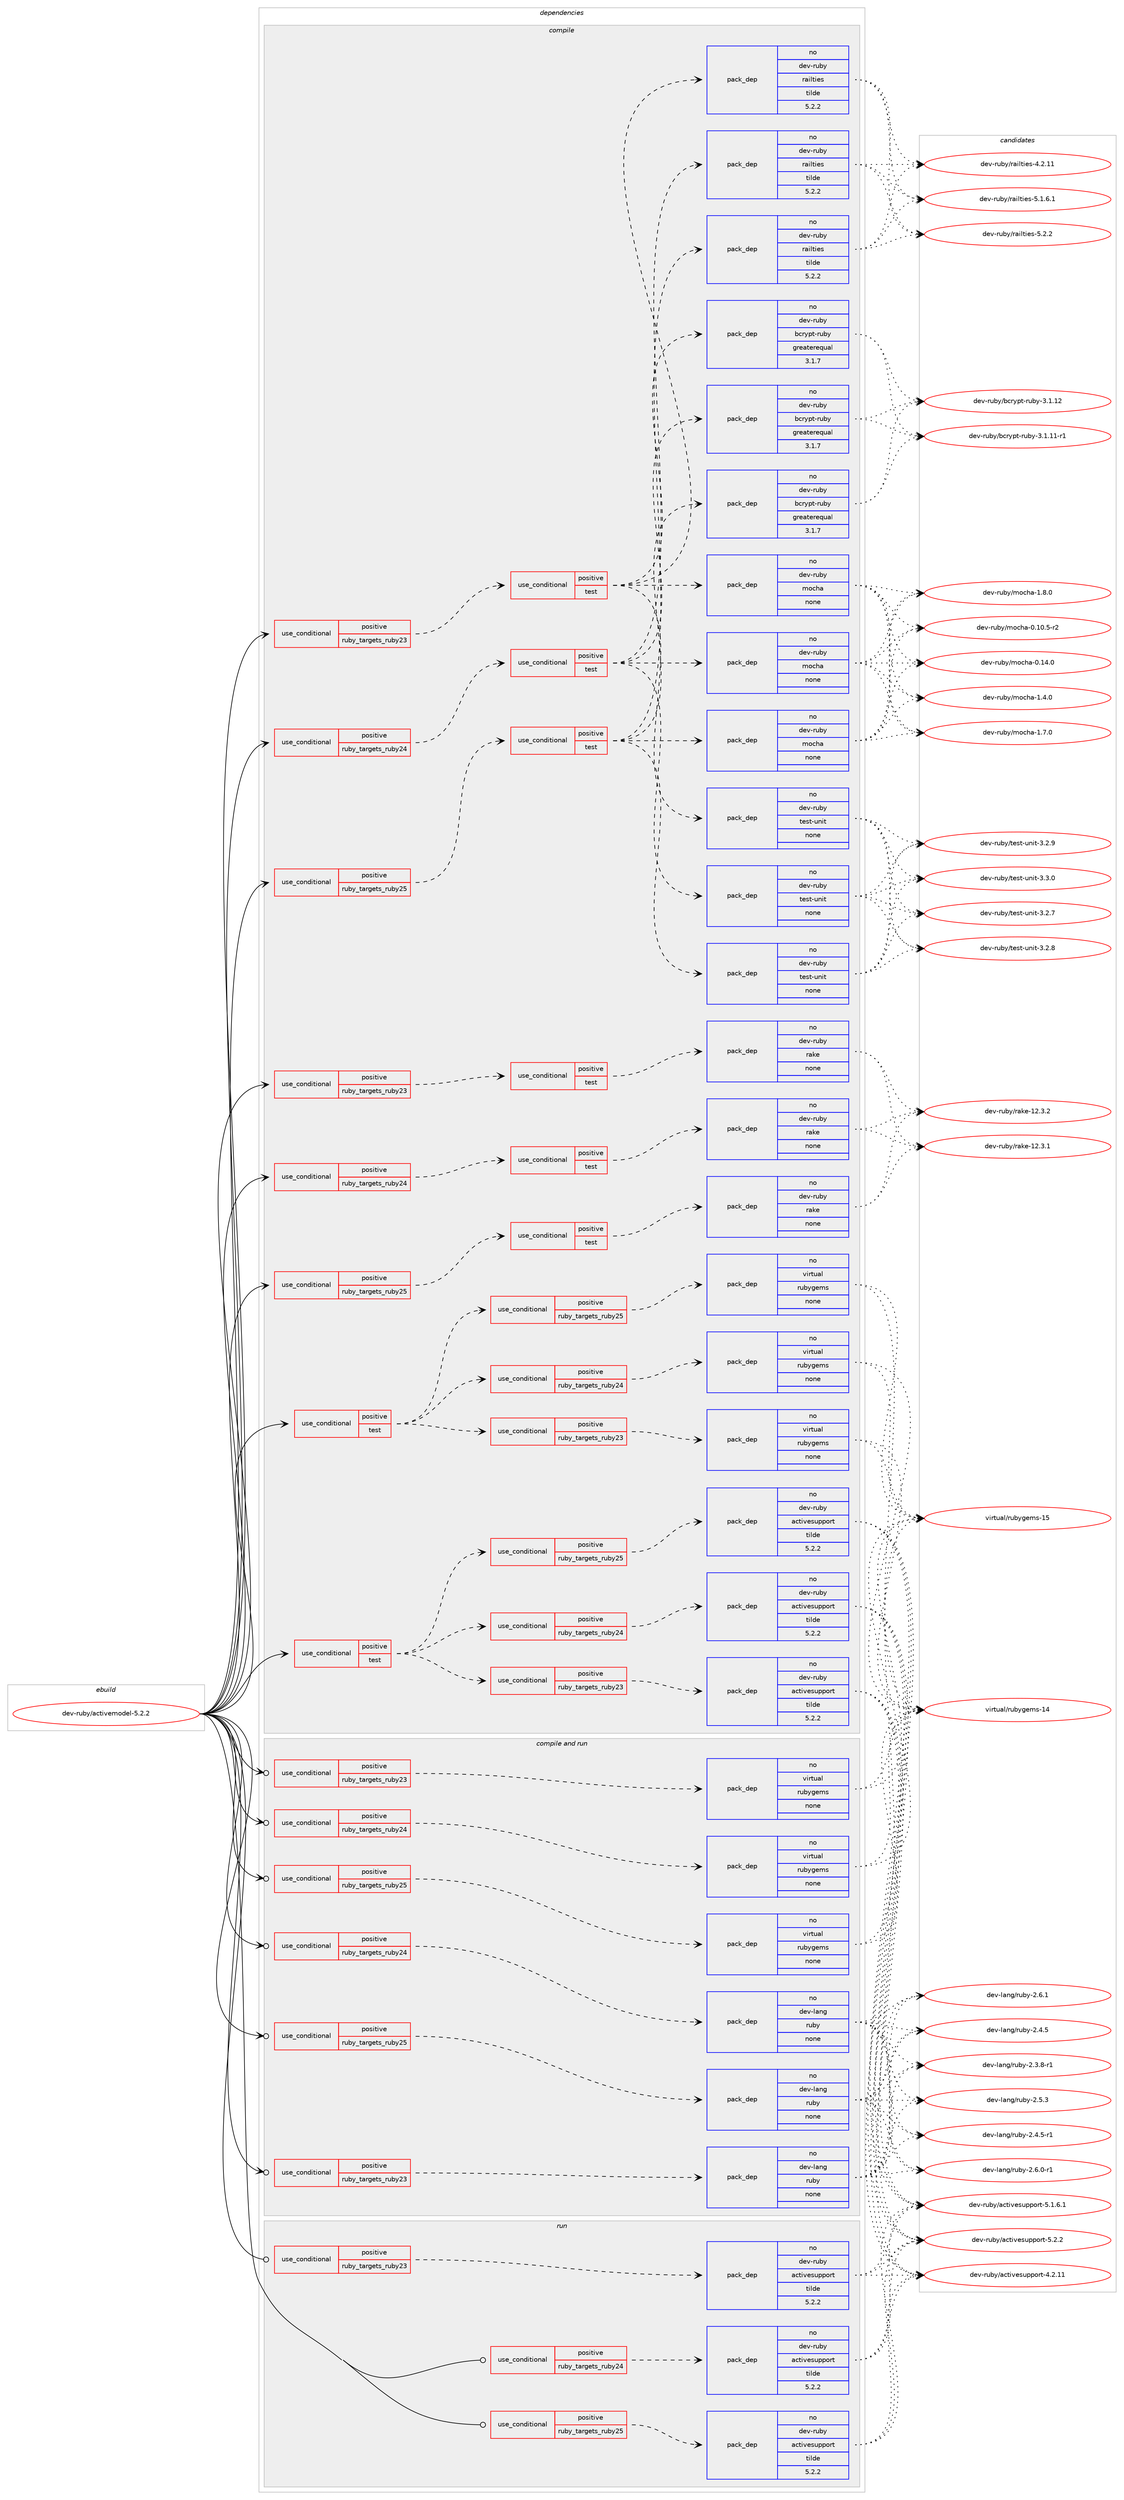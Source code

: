digraph prolog {

# *************
# Graph options
# *************

newrank=true;
concentrate=true;
compound=true;
graph [rankdir=LR,fontname=Helvetica,fontsize=10,ranksep=1.5];#, ranksep=2.5, nodesep=0.2];
edge  [arrowhead=vee];
node  [fontname=Helvetica,fontsize=10];

# **********
# The ebuild
# **********

subgraph cluster_leftcol {
color=gray;
rank=same;
label=<<i>ebuild</i>>;
id [label="dev-ruby/activemodel-5.2.2", color=red, width=4, href="../dev-ruby/activemodel-5.2.2.svg"];
}

# ****************
# The dependencies
# ****************

subgraph cluster_midcol {
color=gray;
label=<<i>dependencies</i>>;
subgraph cluster_compile {
fillcolor="#eeeeee";
style=filled;
label=<<i>compile</i>>;
subgraph cond392491 {
dependency1479105 [label=<<TABLE BORDER="0" CELLBORDER="1" CELLSPACING="0" CELLPADDING="4"><TR><TD ROWSPAN="3" CELLPADDING="10">use_conditional</TD></TR><TR><TD>positive</TD></TR><TR><TD>ruby_targets_ruby23</TD></TR></TABLE>>, shape=none, color=red];
subgraph cond392492 {
dependency1479106 [label=<<TABLE BORDER="0" CELLBORDER="1" CELLSPACING="0" CELLPADDING="4"><TR><TD ROWSPAN="3" CELLPADDING="10">use_conditional</TD></TR><TR><TD>positive</TD></TR><TR><TD>test</TD></TR></TABLE>>, shape=none, color=red];
subgraph pack1063208 {
dependency1479107 [label=<<TABLE BORDER="0" CELLBORDER="1" CELLSPACING="0" CELLPADDING="4" WIDTH="220"><TR><TD ROWSPAN="6" CELLPADDING="30">pack_dep</TD></TR><TR><TD WIDTH="110">no</TD></TR><TR><TD>dev-ruby</TD></TR><TR><TD>railties</TD></TR><TR><TD>tilde</TD></TR><TR><TD>5.2.2</TD></TR></TABLE>>, shape=none, color=blue];
}
dependency1479106:e -> dependency1479107:w [weight=20,style="dashed",arrowhead="vee"];
subgraph pack1063209 {
dependency1479108 [label=<<TABLE BORDER="0" CELLBORDER="1" CELLSPACING="0" CELLPADDING="4" WIDTH="220"><TR><TD ROWSPAN="6" CELLPADDING="30">pack_dep</TD></TR><TR><TD WIDTH="110">no</TD></TR><TR><TD>dev-ruby</TD></TR><TR><TD>test-unit</TD></TR><TR><TD>none</TD></TR><TR><TD></TD></TR></TABLE>>, shape=none, color=blue];
}
dependency1479106:e -> dependency1479108:w [weight=20,style="dashed",arrowhead="vee"];
subgraph pack1063210 {
dependency1479109 [label=<<TABLE BORDER="0" CELLBORDER="1" CELLSPACING="0" CELLPADDING="4" WIDTH="220"><TR><TD ROWSPAN="6" CELLPADDING="30">pack_dep</TD></TR><TR><TD WIDTH="110">no</TD></TR><TR><TD>dev-ruby</TD></TR><TR><TD>mocha</TD></TR><TR><TD>none</TD></TR><TR><TD></TD></TR></TABLE>>, shape=none, color=blue];
}
dependency1479106:e -> dependency1479109:w [weight=20,style="dashed",arrowhead="vee"];
subgraph pack1063211 {
dependency1479110 [label=<<TABLE BORDER="0" CELLBORDER="1" CELLSPACING="0" CELLPADDING="4" WIDTH="220"><TR><TD ROWSPAN="6" CELLPADDING="30">pack_dep</TD></TR><TR><TD WIDTH="110">no</TD></TR><TR><TD>dev-ruby</TD></TR><TR><TD>bcrypt-ruby</TD></TR><TR><TD>greaterequal</TD></TR><TR><TD>3.1.7</TD></TR></TABLE>>, shape=none, color=blue];
}
dependency1479106:e -> dependency1479110:w [weight=20,style="dashed",arrowhead="vee"];
}
dependency1479105:e -> dependency1479106:w [weight=20,style="dashed",arrowhead="vee"];
}
id:e -> dependency1479105:w [weight=20,style="solid",arrowhead="vee"];
subgraph cond392493 {
dependency1479111 [label=<<TABLE BORDER="0" CELLBORDER="1" CELLSPACING="0" CELLPADDING="4"><TR><TD ROWSPAN="3" CELLPADDING="10">use_conditional</TD></TR><TR><TD>positive</TD></TR><TR><TD>ruby_targets_ruby23</TD></TR></TABLE>>, shape=none, color=red];
subgraph cond392494 {
dependency1479112 [label=<<TABLE BORDER="0" CELLBORDER="1" CELLSPACING="0" CELLPADDING="4"><TR><TD ROWSPAN="3" CELLPADDING="10">use_conditional</TD></TR><TR><TD>positive</TD></TR><TR><TD>test</TD></TR></TABLE>>, shape=none, color=red];
subgraph pack1063212 {
dependency1479113 [label=<<TABLE BORDER="0" CELLBORDER="1" CELLSPACING="0" CELLPADDING="4" WIDTH="220"><TR><TD ROWSPAN="6" CELLPADDING="30">pack_dep</TD></TR><TR><TD WIDTH="110">no</TD></TR><TR><TD>dev-ruby</TD></TR><TR><TD>rake</TD></TR><TR><TD>none</TD></TR><TR><TD></TD></TR></TABLE>>, shape=none, color=blue];
}
dependency1479112:e -> dependency1479113:w [weight=20,style="dashed",arrowhead="vee"];
}
dependency1479111:e -> dependency1479112:w [weight=20,style="dashed",arrowhead="vee"];
}
id:e -> dependency1479111:w [weight=20,style="solid",arrowhead="vee"];
subgraph cond392495 {
dependency1479114 [label=<<TABLE BORDER="0" CELLBORDER="1" CELLSPACING="0" CELLPADDING="4"><TR><TD ROWSPAN="3" CELLPADDING="10">use_conditional</TD></TR><TR><TD>positive</TD></TR><TR><TD>ruby_targets_ruby24</TD></TR></TABLE>>, shape=none, color=red];
subgraph cond392496 {
dependency1479115 [label=<<TABLE BORDER="0" CELLBORDER="1" CELLSPACING="0" CELLPADDING="4"><TR><TD ROWSPAN="3" CELLPADDING="10">use_conditional</TD></TR><TR><TD>positive</TD></TR><TR><TD>test</TD></TR></TABLE>>, shape=none, color=red];
subgraph pack1063213 {
dependency1479116 [label=<<TABLE BORDER="0" CELLBORDER="1" CELLSPACING="0" CELLPADDING="4" WIDTH="220"><TR><TD ROWSPAN="6" CELLPADDING="30">pack_dep</TD></TR><TR><TD WIDTH="110">no</TD></TR><TR><TD>dev-ruby</TD></TR><TR><TD>railties</TD></TR><TR><TD>tilde</TD></TR><TR><TD>5.2.2</TD></TR></TABLE>>, shape=none, color=blue];
}
dependency1479115:e -> dependency1479116:w [weight=20,style="dashed",arrowhead="vee"];
subgraph pack1063214 {
dependency1479117 [label=<<TABLE BORDER="0" CELLBORDER="1" CELLSPACING="0" CELLPADDING="4" WIDTH="220"><TR><TD ROWSPAN="6" CELLPADDING="30">pack_dep</TD></TR><TR><TD WIDTH="110">no</TD></TR><TR><TD>dev-ruby</TD></TR><TR><TD>test-unit</TD></TR><TR><TD>none</TD></TR><TR><TD></TD></TR></TABLE>>, shape=none, color=blue];
}
dependency1479115:e -> dependency1479117:w [weight=20,style="dashed",arrowhead="vee"];
subgraph pack1063215 {
dependency1479118 [label=<<TABLE BORDER="0" CELLBORDER="1" CELLSPACING="0" CELLPADDING="4" WIDTH="220"><TR><TD ROWSPAN="6" CELLPADDING="30">pack_dep</TD></TR><TR><TD WIDTH="110">no</TD></TR><TR><TD>dev-ruby</TD></TR><TR><TD>mocha</TD></TR><TR><TD>none</TD></TR><TR><TD></TD></TR></TABLE>>, shape=none, color=blue];
}
dependency1479115:e -> dependency1479118:w [weight=20,style="dashed",arrowhead="vee"];
subgraph pack1063216 {
dependency1479119 [label=<<TABLE BORDER="0" CELLBORDER="1" CELLSPACING="0" CELLPADDING="4" WIDTH="220"><TR><TD ROWSPAN="6" CELLPADDING="30">pack_dep</TD></TR><TR><TD WIDTH="110">no</TD></TR><TR><TD>dev-ruby</TD></TR><TR><TD>bcrypt-ruby</TD></TR><TR><TD>greaterequal</TD></TR><TR><TD>3.1.7</TD></TR></TABLE>>, shape=none, color=blue];
}
dependency1479115:e -> dependency1479119:w [weight=20,style="dashed",arrowhead="vee"];
}
dependency1479114:e -> dependency1479115:w [weight=20,style="dashed",arrowhead="vee"];
}
id:e -> dependency1479114:w [weight=20,style="solid",arrowhead="vee"];
subgraph cond392497 {
dependency1479120 [label=<<TABLE BORDER="0" CELLBORDER="1" CELLSPACING="0" CELLPADDING="4"><TR><TD ROWSPAN="3" CELLPADDING="10">use_conditional</TD></TR><TR><TD>positive</TD></TR><TR><TD>ruby_targets_ruby24</TD></TR></TABLE>>, shape=none, color=red];
subgraph cond392498 {
dependency1479121 [label=<<TABLE BORDER="0" CELLBORDER="1" CELLSPACING="0" CELLPADDING="4"><TR><TD ROWSPAN="3" CELLPADDING="10">use_conditional</TD></TR><TR><TD>positive</TD></TR><TR><TD>test</TD></TR></TABLE>>, shape=none, color=red];
subgraph pack1063217 {
dependency1479122 [label=<<TABLE BORDER="0" CELLBORDER="1" CELLSPACING="0" CELLPADDING="4" WIDTH="220"><TR><TD ROWSPAN="6" CELLPADDING="30">pack_dep</TD></TR><TR><TD WIDTH="110">no</TD></TR><TR><TD>dev-ruby</TD></TR><TR><TD>rake</TD></TR><TR><TD>none</TD></TR><TR><TD></TD></TR></TABLE>>, shape=none, color=blue];
}
dependency1479121:e -> dependency1479122:w [weight=20,style="dashed",arrowhead="vee"];
}
dependency1479120:e -> dependency1479121:w [weight=20,style="dashed",arrowhead="vee"];
}
id:e -> dependency1479120:w [weight=20,style="solid",arrowhead="vee"];
subgraph cond392499 {
dependency1479123 [label=<<TABLE BORDER="0" CELLBORDER="1" CELLSPACING="0" CELLPADDING="4"><TR><TD ROWSPAN="3" CELLPADDING="10">use_conditional</TD></TR><TR><TD>positive</TD></TR><TR><TD>ruby_targets_ruby25</TD></TR></TABLE>>, shape=none, color=red];
subgraph cond392500 {
dependency1479124 [label=<<TABLE BORDER="0" CELLBORDER="1" CELLSPACING="0" CELLPADDING="4"><TR><TD ROWSPAN="3" CELLPADDING="10">use_conditional</TD></TR><TR><TD>positive</TD></TR><TR><TD>test</TD></TR></TABLE>>, shape=none, color=red];
subgraph pack1063218 {
dependency1479125 [label=<<TABLE BORDER="0" CELLBORDER="1" CELLSPACING="0" CELLPADDING="4" WIDTH="220"><TR><TD ROWSPAN="6" CELLPADDING="30">pack_dep</TD></TR><TR><TD WIDTH="110">no</TD></TR><TR><TD>dev-ruby</TD></TR><TR><TD>railties</TD></TR><TR><TD>tilde</TD></TR><TR><TD>5.2.2</TD></TR></TABLE>>, shape=none, color=blue];
}
dependency1479124:e -> dependency1479125:w [weight=20,style="dashed",arrowhead="vee"];
subgraph pack1063219 {
dependency1479126 [label=<<TABLE BORDER="0" CELLBORDER="1" CELLSPACING="0" CELLPADDING="4" WIDTH="220"><TR><TD ROWSPAN="6" CELLPADDING="30">pack_dep</TD></TR><TR><TD WIDTH="110">no</TD></TR><TR><TD>dev-ruby</TD></TR><TR><TD>test-unit</TD></TR><TR><TD>none</TD></TR><TR><TD></TD></TR></TABLE>>, shape=none, color=blue];
}
dependency1479124:e -> dependency1479126:w [weight=20,style="dashed",arrowhead="vee"];
subgraph pack1063220 {
dependency1479127 [label=<<TABLE BORDER="0" CELLBORDER="1" CELLSPACING="0" CELLPADDING="4" WIDTH="220"><TR><TD ROWSPAN="6" CELLPADDING="30">pack_dep</TD></TR><TR><TD WIDTH="110">no</TD></TR><TR><TD>dev-ruby</TD></TR><TR><TD>mocha</TD></TR><TR><TD>none</TD></TR><TR><TD></TD></TR></TABLE>>, shape=none, color=blue];
}
dependency1479124:e -> dependency1479127:w [weight=20,style="dashed",arrowhead="vee"];
subgraph pack1063221 {
dependency1479128 [label=<<TABLE BORDER="0" CELLBORDER="1" CELLSPACING="0" CELLPADDING="4" WIDTH="220"><TR><TD ROWSPAN="6" CELLPADDING="30">pack_dep</TD></TR><TR><TD WIDTH="110">no</TD></TR><TR><TD>dev-ruby</TD></TR><TR><TD>bcrypt-ruby</TD></TR><TR><TD>greaterequal</TD></TR><TR><TD>3.1.7</TD></TR></TABLE>>, shape=none, color=blue];
}
dependency1479124:e -> dependency1479128:w [weight=20,style="dashed",arrowhead="vee"];
}
dependency1479123:e -> dependency1479124:w [weight=20,style="dashed",arrowhead="vee"];
}
id:e -> dependency1479123:w [weight=20,style="solid",arrowhead="vee"];
subgraph cond392501 {
dependency1479129 [label=<<TABLE BORDER="0" CELLBORDER="1" CELLSPACING="0" CELLPADDING="4"><TR><TD ROWSPAN="3" CELLPADDING="10">use_conditional</TD></TR><TR><TD>positive</TD></TR><TR><TD>ruby_targets_ruby25</TD></TR></TABLE>>, shape=none, color=red];
subgraph cond392502 {
dependency1479130 [label=<<TABLE BORDER="0" CELLBORDER="1" CELLSPACING="0" CELLPADDING="4"><TR><TD ROWSPAN="3" CELLPADDING="10">use_conditional</TD></TR><TR><TD>positive</TD></TR><TR><TD>test</TD></TR></TABLE>>, shape=none, color=red];
subgraph pack1063222 {
dependency1479131 [label=<<TABLE BORDER="0" CELLBORDER="1" CELLSPACING="0" CELLPADDING="4" WIDTH="220"><TR><TD ROWSPAN="6" CELLPADDING="30">pack_dep</TD></TR><TR><TD WIDTH="110">no</TD></TR><TR><TD>dev-ruby</TD></TR><TR><TD>rake</TD></TR><TR><TD>none</TD></TR><TR><TD></TD></TR></TABLE>>, shape=none, color=blue];
}
dependency1479130:e -> dependency1479131:w [weight=20,style="dashed",arrowhead="vee"];
}
dependency1479129:e -> dependency1479130:w [weight=20,style="dashed",arrowhead="vee"];
}
id:e -> dependency1479129:w [weight=20,style="solid",arrowhead="vee"];
subgraph cond392503 {
dependency1479132 [label=<<TABLE BORDER="0" CELLBORDER="1" CELLSPACING="0" CELLPADDING="4"><TR><TD ROWSPAN="3" CELLPADDING="10">use_conditional</TD></TR><TR><TD>positive</TD></TR><TR><TD>test</TD></TR></TABLE>>, shape=none, color=red];
subgraph cond392504 {
dependency1479133 [label=<<TABLE BORDER="0" CELLBORDER="1" CELLSPACING="0" CELLPADDING="4"><TR><TD ROWSPAN="3" CELLPADDING="10">use_conditional</TD></TR><TR><TD>positive</TD></TR><TR><TD>ruby_targets_ruby23</TD></TR></TABLE>>, shape=none, color=red];
subgraph pack1063223 {
dependency1479134 [label=<<TABLE BORDER="0" CELLBORDER="1" CELLSPACING="0" CELLPADDING="4" WIDTH="220"><TR><TD ROWSPAN="6" CELLPADDING="30">pack_dep</TD></TR><TR><TD WIDTH="110">no</TD></TR><TR><TD>dev-ruby</TD></TR><TR><TD>activesupport</TD></TR><TR><TD>tilde</TD></TR><TR><TD>5.2.2</TD></TR></TABLE>>, shape=none, color=blue];
}
dependency1479133:e -> dependency1479134:w [weight=20,style="dashed",arrowhead="vee"];
}
dependency1479132:e -> dependency1479133:w [weight=20,style="dashed",arrowhead="vee"];
subgraph cond392505 {
dependency1479135 [label=<<TABLE BORDER="0" CELLBORDER="1" CELLSPACING="0" CELLPADDING="4"><TR><TD ROWSPAN="3" CELLPADDING="10">use_conditional</TD></TR><TR><TD>positive</TD></TR><TR><TD>ruby_targets_ruby24</TD></TR></TABLE>>, shape=none, color=red];
subgraph pack1063224 {
dependency1479136 [label=<<TABLE BORDER="0" CELLBORDER="1" CELLSPACING="0" CELLPADDING="4" WIDTH="220"><TR><TD ROWSPAN="6" CELLPADDING="30">pack_dep</TD></TR><TR><TD WIDTH="110">no</TD></TR><TR><TD>dev-ruby</TD></TR><TR><TD>activesupport</TD></TR><TR><TD>tilde</TD></TR><TR><TD>5.2.2</TD></TR></TABLE>>, shape=none, color=blue];
}
dependency1479135:e -> dependency1479136:w [weight=20,style="dashed",arrowhead="vee"];
}
dependency1479132:e -> dependency1479135:w [weight=20,style="dashed",arrowhead="vee"];
subgraph cond392506 {
dependency1479137 [label=<<TABLE BORDER="0" CELLBORDER="1" CELLSPACING="0" CELLPADDING="4"><TR><TD ROWSPAN="3" CELLPADDING="10">use_conditional</TD></TR><TR><TD>positive</TD></TR><TR><TD>ruby_targets_ruby25</TD></TR></TABLE>>, shape=none, color=red];
subgraph pack1063225 {
dependency1479138 [label=<<TABLE BORDER="0" CELLBORDER="1" CELLSPACING="0" CELLPADDING="4" WIDTH="220"><TR><TD ROWSPAN="6" CELLPADDING="30">pack_dep</TD></TR><TR><TD WIDTH="110">no</TD></TR><TR><TD>dev-ruby</TD></TR><TR><TD>activesupport</TD></TR><TR><TD>tilde</TD></TR><TR><TD>5.2.2</TD></TR></TABLE>>, shape=none, color=blue];
}
dependency1479137:e -> dependency1479138:w [weight=20,style="dashed",arrowhead="vee"];
}
dependency1479132:e -> dependency1479137:w [weight=20,style="dashed",arrowhead="vee"];
}
id:e -> dependency1479132:w [weight=20,style="solid",arrowhead="vee"];
subgraph cond392507 {
dependency1479139 [label=<<TABLE BORDER="0" CELLBORDER="1" CELLSPACING="0" CELLPADDING="4"><TR><TD ROWSPAN="3" CELLPADDING="10">use_conditional</TD></TR><TR><TD>positive</TD></TR><TR><TD>test</TD></TR></TABLE>>, shape=none, color=red];
subgraph cond392508 {
dependency1479140 [label=<<TABLE BORDER="0" CELLBORDER="1" CELLSPACING="0" CELLPADDING="4"><TR><TD ROWSPAN="3" CELLPADDING="10">use_conditional</TD></TR><TR><TD>positive</TD></TR><TR><TD>ruby_targets_ruby23</TD></TR></TABLE>>, shape=none, color=red];
subgraph pack1063226 {
dependency1479141 [label=<<TABLE BORDER="0" CELLBORDER="1" CELLSPACING="0" CELLPADDING="4" WIDTH="220"><TR><TD ROWSPAN="6" CELLPADDING="30">pack_dep</TD></TR><TR><TD WIDTH="110">no</TD></TR><TR><TD>virtual</TD></TR><TR><TD>rubygems</TD></TR><TR><TD>none</TD></TR><TR><TD></TD></TR></TABLE>>, shape=none, color=blue];
}
dependency1479140:e -> dependency1479141:w [weight=20,style="dashed",arrowhead="vee"];
}
dependency1479139:e -> dependency1479140:w [weight=20,style="dashed",arrowhead="vee"];
subgraph cond392509 {
dependency1479142 [label=<<TABLE BORDER="0" CELLBORDER="1" CELLSPACING="0" CELLPADDING="4"><TR><TD ROWSPAN="3" CELLPADDING="10">use_conditional</TD></TR><TR><TD>positive</TD></TR><TR><TD>ruby_targets_ruby24</TD></TR></TABLE>>, shape=none, color=red];
subgraph pack1063227 {
dependency1479143 [label=<<TABLE BORDER="0" CELLBORDER="1" CELLSPACING="0" CELLPADDING="4" WIDTH="220"><TR><TD ROWSPAN="6" CELLPADDING="30">pack_dep</TD></TR><TR><TD WIDTH="110">no</TD></TR><TR><TD>virtual</TD></TR><TR><TD>rubygems</TD></TR><TR><TD>none</TD></TR><TR><TD></TD></TR></TABLE>>, shape=none, color=blue];
}
dependency1479142:e -> dependency1479143:w [weight=20,style="dashed",arrowhead="vee"];
}
dependency1479139:e -> dependency1479142:w [weight=20,style="dashed",arrowhead="vee"];
subgraph cond392510 {
dependency1479144 [label=<<TABLE BORDER="0" CELLBORDER="1" CELLSPACING="0" CELLPADDING="4"><TR><TD ROWSPAN="3" CELLPADDING="10">use_conditional</TD></TR><TR><TD>positive</TD></TR><TR><TD>ruby_targets_ruby25</TD></TR></TABLE>>, shape=none, color=red];
subgraph pack1063228 {
dependency1479145 [label=<<TABLE BORDER="0" CELLBORDER="1" CELLSPACING="0" CELLPADDING="4" WIDTH="220"><TR><TD ROWSPAN="6" CELLPADDING="30">pack_dep</TD></TR><TR><TD WIDTH="110">no</TD></TR><TR><TD>virtual</TD></TR><TR><TD>rubygems</TD></TR><TR><TD>none</TD></TR><TR><TD></TD></TR></TABLE>>, shape=none, color=blue];
}
dependency1479144:e -> dependency1479145:w [weight=20,style="dashed",arrowhead="vee"];
}
dependency1479139:e -> dependency1479144:w [weight=20,style="dashed",arrowhead="vee"];
}
id:e -> dependency1479139:w [weight=20,style="solid",arrowhead="vee"];
}
subgraph cluster_compileandrun {
fillcolor="#eeeeee";
style=filled;
label=<<i>compile and run</i>>;
subgraph cond392511 {
dependency1479146 [label=<<TABLE BORDER="0" CELLBORDER="1" CELLSPACING="0" CELLPADDING="4"><TR><TD ROWSPAN="3" CELLPADDING="10">use_conditional</TD></TR><TR><TD>positive</TD></TR><TR><TD>ruby_targets_ruby23</TD></TR></TABLE>>, shape=none, color=red];
subgraph pack1063229 {
dependency1479147 [label=<<TABLE BORDER="0" CELLBORDER="1" CELLSPACING="0" CELLPADDING="4" WIDTH="220"><TR><TD ROWSPAN="6" CELLPADDING="30">pack_dep</TD></TR><TR><TD WIDTH="110">no</TD></TR><TR><TD>dev-lang</TD></TR><TR><TD>ruby</TD></TR><TR><TD>none</TD></TR><TR><TD></TD></TR></TABLE>>, shape=none, color=blue];
}
dependency1479146:e -> dependency1479147:w [weight=20,style="dashed",arrowhead="vee"];
}
id:e -> dependency1479146:w [weight=20,style="solid",arrowhead="odotvee"];
subgraph cond392512 {
dependency1479148 [label=<<TABLE BORDER="0" CELLBORDER="1" CELLSPACING="0" CELLPADDING="4"><TR><TD ROWSPAN="3" CELLPADDING="10">use_conditional</TD></TR><TR><TD>positive</TD></TR><TR><TD>ruby_targets_ruby23</TD></TR></TABLE>>, shape=none, color=red];
subgraph pack1063230 {
dependency1479149 [label=<<TABLE BORDER="0" CELLBORDER="1" CELLSPACING="0" CELLPADDING="4" WIDTH="220"><TR><TD ROWSPAN="6" CELLPADDING="30">pack_dep</TD></TR><TR><TD WIDTH="110">no</TD></TR><TR><TD>virtual</TD></TR><TR><TD>rubygems</TD></TR><TR><TD>none</TD></TR><TR><TD></TD></TR></TABLE>>, shape=none, color=blue];
}
dependency1479148:e -> dependency1479149:w [weight=20,style="dashed",arrowhead="vee"];
}
id:e -> dependency1479148:w [weight=20,style="solid",arrowhead="odotvee"];
subgraph cond392513 {
dependency1479150 [label=<<TABLE BORDER="0" CELLBORDER="1" CELLSPACING="0" CELLPADDING="4"><TR><TD ROWSPAN="3" CELLPADDING="10">use_conditional</TD></TR><TR><TD>positive</TD></TR><TR><TD>ruby_targets_ruby24</TD></TR></TABLE>>, shape=none, color=red];
subgraph pack1063231 {
dependency1479151 [label=<<TABLE BORDER="0" CELLBORDER="1" CELLSPACING="0" CELLPADDING="4" WIDTH="220"><TR><TD ROWSPAN="6" CELLPADDING="30">pack_dep</TD></TR><TR><TD WIDTH="110">no</TD></TR><TR><TD>dev-lang</TD></TR><TR><TD>ruby</TD></TR><TR><TD>none</TD></TR><TR><TD></TD></TR></TABLE>>, shape=none, color=blue];
}
dependency1479150:e -> dependency1479151:w [weight=20,style="dashed",arrowhead="vee"];
}
id:e -> dependency1479150:w [weight=20,style="solid",arrowhead="odotvee"];
subgraph cond392514 {
dependency1479152 [label=<<TABLE BORDER="0" CELLBORDER="1" CELLSPACING="0" CELLPADDING="4"><TR><TD ROWSPAN="3" CELLPADDING="10">use_conditional</TD></TR><TR><TD>positive</TD></TR><TR><TD>ruby_targets_ruby24</TD></TR></TABLE>>, shape=none, color=red];
subgraph pack1063232 {
dependency1479153 [label=<<TABLE BORDER="0" CELLBORDER="1" CELLSPACING="0" CELLPADDING="4" WIDTH="220"><TR><TD ROWSPAN="6" CELLPADDING="30">pack_dep</TD></TR><TR><TD WIDTH="110">no</TD></TR><TR><TD>virtual</TD></TR><TR><TD>rubygems</TD></TR><TR><TD>none</TD></TR><TR><TD></TD></TR></TABLE>>, shape=none, color=blue];
}
dependency1479152:e -> dependency1479153:w [weight=20,style="dashed",arrowhead="vee"];
}
id:e -> dependency1479152:w [weight=20,style="solid",arrowhead="odotvee"];
subgraph cond392515 {
dependency1479154 [label=<<TABLE BORDER="0" CELLBORDER="1" CELLSPACING="0" CELLPADDING="4"><TR><TD ROWSPAN="3" CELLPADDING="10">use_conditional</TD></TR><TR><TD>positive</TD></TR><TR><TD>ruby_targets_ruby25</TD></TR></TABLE>>, shape=none, color=red];
subgraph pack1063233 {
dependency1479155 [label=<<TABLE BORDER="0" CELLBORDER="1" CELLSPACING="0" CELLPADDING="4" WIDTH="220"><TR><TD ROWSPAN="6" CELLPADDING="30">pack_dep</TD></TR><TR><TD WIDTH="110">no</TD></TR><TR><TD>dev-lang</TD></TR><TR><TD>ruby</TD></TR><TR><TD>none</TD></TR><TR><TD></TD></TR></TABLE>>, shape=none, color=blue];
}
dependency1479154:e -> dependency1479155:w [weight=20,style="dashed",arrowhead="vee"];
}
id:e -> dependency1479154:w [weight=20,style="solid",arrowhead="odotvee"];
subgraph cond392516 {
dependency1479156 [label=<<TABLE BORDER="0" CELLBORDER="1" CELLSPACING="0" CELLPADDING="4"><TR><TD ROWSPAN="3" CELLPADDING="10">use_conditional</TD></TR><TR><TD>positive</TD></TR><TR><TD>ruby_targets_ruby25</TD></TR></TABLE>>, shape=none, color=red];
subgraph pack1063234 {
dependency1479157 [label=<<TABLE BORDER="0" CELLBORDER="1" CELLSPACING="0" CELLPADDING="4" WIDTH="220"><TR><TD ROWSPAN="6" CELLPADDING="30">pack_dep</TD></TR><TR><TD WIDTH="110">no</TD></TR><TR><TD>virtual</TD></TR><TR><TD>rubygems</TD></TR><TR><TD>none</TD></TR><TR><TD></TD></TR></TABLE>>, shape=none, color=blue];
}
dependency1479156:e -> dependency1479157:w [weight=20,style="dashed",arrowhead="vee"];
}
id:e -> dependency1479156:w [weight=20,style="solid",arrowhead="odotvee"];
}
subgraph cluster_run {
fillcolor="#eeeeee";
style=filled;
label=<<i>run</i>>;
subgraph cond392517 {
dependency1479158 [label=<<TABLE BORDER="0" CELLBORDER="1" CELLSPACING="0" CELLPADDING="4"><TR><TD ROWSPAN="3" CELLPADDING="10">use_conditional</TD></TR><TR><TD>positive</TD></TR><TR><TD>ruby_targets_ruby23</TD></TR></TABLE>>, shape=none, color=red];
subgraph pack1063235 {
dependency1479159 [label=<<TABLE BORDER="0" CELLBORDER="1" CELLSPACING="0" CELLPADDING="4" WIDTH="220"><TR><TD ROWSPAN="6" CELLPADDING="30">pack_dep</TD></TR><TR><TD WIDTH="110">no</TD></TR><TR><TD>dev-ruby</TD></TR><TR><TD>activesupport</TD></TR><TR><TD>tilde</TD></TR><TR><TD>5.2.2</TD></TR></TABLE>>, shape=none, color=blue];
}
dependency1479158:e -> dependency1479159:w [weight=20,style="dashed",arrowhead="vee"];
}
id:e -> dependency1479158:w [weight=20,style="solid",arrowhead="odot"];
subgraph cond392518 {
dependency1479160 [label=<<TABLE BORDER="0" CELLBORDER="1" CELLSPACING="0" CELLPADDING="4"><TR><TD ROWSPAN="3" CELLPADDING="10">use_conditional</TD></TR><TR><TD>positive</TD></TR><TR><TD>ruby_targets_ruby24</TD></TR></TABLE>>, shape=none, color=red];
subgraph pack1063236 {
dependency1479161 [label=<<TABLE BORDER="0" CELLBORDER="1" CELLSPACING="0" CELLPADDING="4" WIDTH="220"><TR><TD ROWSPAN="6" CELLPADDING="30">pack_dep</TD></TR><TR><TD WIDTH="110">no</TD></TR><TR><TD>dev-ruby</TD></TR><TR><TD>activesupport</TD></TR><TR><TD>tilde</TD></TR><TR><TD>5.2.2</TD></TR></TABLE>>, shape=none, color=blue];
}
dependency1479160:e -> dependency1479161:w [weight=20,style="dashed",arrowhead="vee"];
}
id:e -> dependency1479160:w [weight=20,style="solid",arrowhead="odot"];
subgraph cond392519 {
dependency1479162 [label=<<TABLE BORDER="0" CELLBORDER="1" CELLSPACING="0" CELLPADDING="4"><TR><TD ROWSPAN="3" CELLPADDING="10">use_conditional</TD></TR><TR><TD>positive</TD></TR><TR><TD>ruby_targets_ruby25</TD></TR></TABLE>>, shape=none, color=red];
subgraph pack1063237 {
dependency1479163 [label=<<TABLE BORDER="0" CELLBORDER="1" CELLSPACING="0" CELLPADDING="4" WIDTH="220"><TR><TD ROWSPAN="6" CELLPADDING="30">pack_dep</TD></TR><TR><TD WIDTH="110">no</TD></TR><TR><TD>dev-ruby</TD></TR><TR><TD>activesupport</TD></TR><TR><TD>tilde</TD></TR><TR><TD>5.2.2</TD></TR></TABLE>>, shape=none, color=blue];
}
dependency1479162:e -> dependency1479163:w [weight=20,style="dashed",arrowhead="vee"];
}
id:e -> dependency1479162:w [weight=20,style="solid",arrowhead="odot"];
}
}

# **************
# The candidates
# **************

subgraph cluster_choices {
rank=same;
color=gray;
label=<<i>candidates</i>>;

subgraph choice1063208 {
color=black;
nodesep=1;
choice1001011184511411798121471149710510811610510111545524650464949 [label="dev-ruby/railties-4.2.11", color=red, width=4,href="../dev-ruby/railties-4.2.11.svg"];
choice100101118451141179812147114971051081161051011154553464946544649 [label="dev-ruby/railties-5.1.6.1", color=red, width=4,href="../dev-ruby/railties-5.1.6.1.svg"];
choice10010111845114117981214711497105108116105101115455346504650 [label="dev-ruby/railties-5.2.2", color=red, width=4,href="../dev-ruby/railties-5.2.2.svg"];
dependency1479107:e -> choice1001011184511411798121471149710510811610510111545524650464949:w [style=dotted,weight="100"];
dependency1479107:e -> choice100101118451141179812147114971051081161051011154553464946544649:w [style=dotted,weight="100"];
dependency1479107:e -> choice10010111845114117981214711497105108116105101115455346504650:w [style=dotted,weight="100"];
}
subgraph choice1063209 {
color=black;
nodesep=1;
choice10010111845114117981214711610111511645117110105116455146504655 [label="dev-ruby/test-unit-3.2.7", color=red, width=4,href="../dev-ruby/test-unit-3.2.7.svg"];
choice10010111845114117981214711610111511645117110105116455146504656 [label="dev-ruby/test-unit-3.2.8", color=red, width=4,href="../dev-ruby/test-unit-3.2.8.svg"];
choice10010111845114117981214711610111511645117110105116455146504657 [label="dev-ruby/test-unit-3.2.9", color=red, width=4,href="../dev-ruby/test-unit-3.2.9.svg"];
choice10010111845114117981214711610111511645117110105116455146514648 [label="dev-ruby/test-unit-3.3.0", color=red, width=4,href="../dev-ruby/test-unit-3.3.0.svg"];
dependency1479108:e -> choice10010111845114117981214711610111511645117110105116455146504655:w [style=dotted,weight="100"];
dependency1479108:e -> choice10010111845114117981214711610111511645117110105116455146504656:w [style=dotted,weight="100"];
dependency1479108:e -> choice10010111845114117981214711610111511645117110105116455146504657:w [style=dotted,weight="100"];
dependency1479108:e -> choice10010111845114117981214711610111511645117110105116455146514648:w [style=dotted,weight="100"];
}
subgraph choice1063210 {
color=black;
nodesep=1;
choice1001011184511411798121471091119910497454846494846534511450 [label="dev-ruby/mocha-0.10.5-r2", color=red, width=4,href="../dev-ruby/mocha-0.10.5-r2.svg"];
choice100101118451141179812147109111991049745484649524648 [label="dev-ruby/mocha-0.14.0", color=red, width=4,href="../dev-ruby/mocha-0.14.0.svg"];
choice1001011184511411798121471091119910497454946524648 [label="dev-ruby/mocha-1.4.0", color=red, width=4,href="../dev-ruby/mocha-1.4.0.svg"];
choice1001011184511411798121471091119910497454946554648 [label="dev-ruby/mocha-1.7.0", color=red, width=4,href="../dev-ruby/mocha-1.7.0.svg"];
choice1001011184511411798121471091119910497454946564648 [label="dev-ruby/mocha-1.8.0", color=red, width=4,href="../dev-ruby/mocha-1.8.0.svg"];
dependency1479109:e -> choice1001011184511411798121471091119910497454846494846534511450:w [style=dotted,weight="100"];
dependency1479109:e -> choice100101118451141179812147109111991049745484649524648:w [style=dotted,weight="100"];
dependency1479109:e -> choice1001011184511411798121471091119910497454946524648:w [style=dotted,weight="100"];
dependency1479109:e -> choice1001011184511411798121471091119910497454946554648:w [style=dotted,weight="100"];
dependency1479109:e -> choice1001011184511411798121471091119910497454946564648:w [style=dotted,weight="100"];
}
subgraph choice1063211 {
color=black;
nodesep=1;
choice10010111845114117981214798991141211121164511411798121455146494649494511449 [label="dev-ruby/bcrypt-ruby-3.1.11-r1", color=red, width=4,href="../dev-ruby/bcrypt-ruby-3.1.11-r1.svg"];
choice1001011184511411798121479899114121112116451141179812145514649464950 [label="dev-ruby/bcrypt-ruby-3.1.12", color=red, width=4,href="../dev-ruby/bcrypt-ruby-3.1.12.svg"];
dependency1479110:e -> choice10010111845114117981214798991141211121164511411798121455146494649494511449:w [style=dotted,weight="100"];
dependency1479110:e -> choice1001011184511411798121479899114121112116451141179812145514649464950:w [style=dotted,weight="100"];
}
subgraph choice1063212 {
color=black;
nodesep=1;
choice1001011184511411798121471149710710145495046514649 [label="dev-ruby/rake-12.3.1", color=red, width=4,href="../dev-ruby/rake-12.3.1.svg"];
choice1001011184511411798121471149710710145495046514650 [label="dev-ruby/rake-12.3.2", color=red, width=4,href="../dev-ruby/rake-12.3.2.svg"];
dependency1479113:e -> choice1001011184511411798121471149710710145495046514649:w [style=dotted,weight="100"];
dependency1479113:e -> choice1001011184511411798121471149710710145495046514650:w [style=dotted,weight="100"];
}
subgraph choice1063213 {
color=black;
nodesep=1;
choice1001011184511411798121471149710510811610510111545524650464949 [label="dev-ruby/railties-4.2.11", color=red, width=4,href="../dev-ruby/railties-4.2.11.svg"];
choice100101118451141179812147114971051081161051011154553464946544649 [label="dev-ruby/railties-5.1.6.1", color=red, width=4,href="../dev-ruby/railties-5.1.6.1.svg"];
choice10010111845114117981214711497105108116105101115455346504650 [label="dev-ruby/railties-5.2.2", color=red, width=4,href="../dev-ruby/railties-5.2.2.svg"];
dependency1479116:e -> choice1001011184511411798121471149710510811610510111545524650464949:w [style=dotted,weight="100"];
dependency1479116:e -> choice100101118451141179812147114971051081161051011154553464946544649:w [style=dotted,weight="100"];
dependency1479116:e -> choice10010111845114117981214711497105108116105101115455346504650:w [style=dotted,weight="100"];
}
subgraph choice1063214 {
color=black;
nodesep=1;
choice10010111845114117981214711610111511645117110105116455146504655 [label="dev-ruby/test-unit-3.2.7", color=red, width=4,href="../dev-ruby/test-unit-3.2.7.svg"];
choice10010111845114117981214711610111511645117110105116455146504656 [label="dev-ruby/test-unit-3.2.8", color=red, width=4,href="../dev-ruby/test-unit-3.2.8.svg"];
choice10010111845114117981214711610111511645117110105116455146504657 [label="dev-ruby/test-unit-3.2.9", color=red, width=4,href="../dev-ruby/test-unit-3.2.9.svg"];
choice10010111845114117981214711610111511645117110105116455146514648 [label="dev-ruby/test-unit-3.3.0", color=red, width=4,href="../dev-ruby/test-unit-3.3.0.svg"];
dependency1479117:e -> choice10010111845114117981214711610111511645117110105116455146504655:w [style=dotted,weight="100"];
dependency1479117:e -> choice10010111845114117981214711610111511645117110105116455146504656:w [style=dotted,weight="100"];
dependency1479117:e -> choice10010111845114117981214711610111511645117110105116455146504657:w [style=dotted,weight="100"];
dependency1479117:e -> choice10010111845114117981214711610111511645117110105116455146514648:w [style=dotted,weight="100"];
}
subgraph choice1063215 {
color=black;
nodesep=1;
choice1001011184511411798121471091119910497454846494846534511450 [label="dev-ruby/mocha-0.10.5-r2", color=red, width=4,href="../dev-ruby/mocha-0.10.5-r2.svg"];
choice100101118451141179812147109111991049745484649524648 [label="dev-ruby/mocha-0.14.0", color=red, width=4,href="../dev-ruby/mocha-0.14.0.svg"];
choice1001011184511411798121471091119910497454946524648 [label="dev-ruby/mocha-1.4.0", color=red, width=4,href="../dev-ruby/mocha-1.4.0.svg"];
choice1001011184511411798121471091119910497454946554648 [label="dev-ruby/mocha-1.7.0", color=red, width=4,href="../dev-ruby/mocha-1.7.0.svg"];
choice1001011184511411798121471091119910497454946564648 [label="dev-ruby/mocha-1.8.0", color=red, width=4,href="../dev-ruby/mocha-1.8.0.svg"];
dependency1479118:e -> choice1001011184511411798121471091119910497454846494846534511450:w [style=dotted,weight="100"];
dependency1479118:e -> choice100101118451141179812147109111991049745484649524648:w [style=dotted,weight="100"];
dependency1479118:e -> choice1001011184511411798121471091119910497454946524648:w [style=dotted,weight="100"];
dependency1479118:e -> choice1001011184511411798121471091119910497454946554648:w [style=dotted,weight="100"];
dependency1479118:e -> choice1001011184511411798121471091119910497454946564648:w [style=dotted,weight="100"];
}
subgraph choice1063216 {
color=black;
nodesep=1;
choice10010111845114117981214798991141211121164511411798121455146494649494511449 [label="dev-ruby/bcrypt-ruby-3.1.11-r1", color=red, width=4,href="../dev-ruby/bcrypt-ruby-3.1.11-r1.svg"];
choice1001011184511411798121479899114121112116451141179812145514649464950 [label="dev-ruby/bcrypt-ruby-3.1.12", color=red, width=4,href="../dev-ruby/bcrypt-ruby-3.1.12.svg"];
dependency1479119:e -> choice10010111845114117981214798991141211121164511411798121455146494649494511449:w [style=dotted,weight="100"];
dependency1479119:e -> choice1001011184511411798121479899114121112116451141179812145514649464950:w [style=dotted,weight="100"];
}
subgraph choice1063217 {
color=black;
nodesep=1;
choice1001011184511411798121471149710710145495046514649 [label="dev-ruby/rake-12.3.1", color=red, width=4,href="../dev-ruby/rake-12.3.1.svg"];
choice1001011184511411798121471149710710145495046514650 [label="dev-ruby/rake-12.3.2", color=red, width=4,href="../dev-ruby/rake-12.3.2.svg"];
dependency1479122:e -> choice1001011184511411798121471149710710145495046514649:w [style=dotted,weight="100"];
dependency1479122:e -> choice1001011184511411798121471149710710145495046514650:w [style=dotted,weight="100"];
}
subgraph choice1063218 {
color=black;
nodesep=1;
choice1001011184511411798121471149710510811610510111545524650464949 [label="dev-ruby/railties-4.2.11", color=red, width=4,href="../dev-ruby/railties-4.2.11.svg"];
choice100101118451141179812147114971051081161051011154553464946544649 [label="dev-ruby/railties-5.1.6.1", color=red, width=4,href="../dev-ruby/railties-5.1.6.1.svg"];
choice10010111845114117981214711497105108116105101115455346504650 [label="dev-ruby/railties-5.2.2", color=red, width=4,href="../dev-ruby/railties-5.2.2.svg"];
dependency1479125:e -> choice1001011184511411798121471149710510811610510111545524650464949:w [style=dotted,weight="100"];
dependency1479125:e -> choice100101118451141179812147114971051081161051011154553464946544649:w [style=dotted,weight="100"];
dependency1479125:e -> choice10010111845114117981214711497105108116105101115455346504650:w [style=dotted,weight="100"];
}
subgraph choice1063219 {
color=black;
nodesep=1;
choice10010111845114117981214711610111511645117110105116455146504655 [label="dev-ruby/test-unit-3.2.7", color=red, width=4,href="../dev-ruby/test-unit-3.2.7.svg"];
choice10010111845114117981214711610111511645117110105116455146504656 [label="dev-ruby/test-unit-3.2.8", color=red, width=4,href="../dev-ruby/test-unit-3.2.8.svg"];
choice10010111845114117981214711610111511645117110105116455146504657 [label="dev-ruby/test-unit-3.2.9", color=red, width=4,href="../dev-ruby/test-unit-3.2.9.svg"];
choice10010111845114117981214711610111511645117110105116455146514648 [label="dev-ruby/test-unit-3.3.0", color=red, width=4,href="../dev-ruby/test-unit-3.3.0.svg"];
dependency1479126:e -> choice10010111845114117981214711610111511645117110105116455146504655:w [style=dotted,weight="100"];
dependency1479126:e -> choice10010111845114117981214711610111511645117110105116455146504656:w [style=dotted,weight="100"];
dependency1479126:e -> choice10010111845114117981214711610111511645117110105116455146504657:w [style=dotted,weight="100"];
dependency1479126:e -> choice10010111845114117981214711610111511645117110105116455146514648:w [style=dotted,weight="100"];
}
subgraph choice1063220 {
color=black;
nodesep=1;
choice1001011184511411798121471091119910497454846494846534511450 [label="dev-ruby/mocha-0.10.5-r2", color=red, width=4,href="../dev-ruby/mocha-0.10.5-r2.svg"];
choice100101118451141179812147109111991049745484649524648 [label="dev-ruby/mocha-0.14.0", color=red, width=4,href="../dev-ruby/mocha-0.14.0.svg"];
choice1001011184511411798121471091119910497454946524648 [label="dev-ruby/mocha-1.4.0", color=red, width=4,href="../dev-ruby/mocha-1.4.0.svg"];
choice1001011184511411798121471091119910497454946554648 [label="dev-ruby/mocha-1.7.0", color=red, width=4,href="../dev-ruby/mocha-1.7.0.svg"];
choice1001011184511411798121471091119910497454946564648 [label="dev-ruby/mocha-1.8.0", color=red, width=4,href="../dev-ruby/mocha-1.8.0.svg"];
dependency1479127:e -> choice1001011184511411798121471091119910497454846494846534511450:w [style=dotted,weight="100"];
dependency1479127:e -> choice100101118451141179812147109111991049745484649524648:w [style=dotted,weight="100"];
dependency1479127:e -> choice1001011184511411798121471091119910497454946524648:w [style=dotted,weight="100"];
dependency1479127:e -> choice1001011184511411798121471091119910497454946554648:w [style=dotted,weight="100"];
dependency1479127:e -> choice1001011184511411798121471091119910497454946564648:w [style=dotted,weight="100"];
}
subgraph choice1063221 {
color=black;
nodesep=1;
choice10010111845114117981214798991141211121164511411798121455146494649494511449 [label="dev-ruby/bcrypt-ruby-3.1.11-r1", color=red, width=4,href="../dev-ruby/bcrypt-ruby-3.1.11-r1.svg"];
choice1001011184511411798121479899114121112116451141179812145514649464950 [label="dev-ruby/bcrypt-ruby-3.1.12", color=red, width=4,href="../dev-ruby/bcrypt-ruby-3.1.12.svg"];
dependency1479128:e -> choice10010111845114117981214798991141211121164511411798121455146494649494511449:w [style=dotted,weight="100"];
dependency1479128:e -> choice1001011184511411798121479899114121112116451141179812145514649464950:w [style=dotted,weight="100"];
}
subgraph choice1063222 {
color=black;
nodesep=1;
choice1001011184511411798121471149710710145495046514649 [label="dev-ruby/rake-12.3.1", color=red, width=4,href="../dev-ruby/rake-12.3.1.svg"];
choice1001011184511411798121471149710710145495046514650 [label="dev-ruby/rake-12.3.2", color=red, width=4,href="../dev-ruby/rake-12.3.2.svg"];
dependency1479131:e -> choice1001011184511411798121471149710710145495046514649:w [style=dotted,weight="100"];
dependency1479131:e -> choice1001011184511411798121471149710710145495046514650:w [style=dotted,weight="100"];
}
subgraph choice1063223 {
color=black;
nodesep=1;
choice100101118451141179812147979911610511810111511711211211111411645524650464949 [label="dev-ruby/activesupport-4.2.11", color=red, width=4,href="../dev-ruby/activesupport-4.2.11.svg"];
choice10010111845114117981214797991161051181011151171121121111141164553464946544649 [label="dev-ruby/activesupport-5.1.6.1", color=red, width=4,href="../dev-ruby/activesupport-5.1.6.1.svg"];
choice1001011184511411798121479799116105118101115117112112111114116455346504650 [label="dev-ruby/activesupport-5.2.2", color=red, width=4,href="../dev-ruby/activesupport-5.2.2.svg"];
dependency1479134:e -> choice100101118451141179812147979911610511810111511711211211111411645524650464949:w [style=dotted,weight="100"];
dependency1479134:e -> choice10010111845114117981214797991161051181011151171121121111141164553464946544649:w [style=dotted,weight="100"];
dependency1479134:e -> choice1001011184511411798121479799116105118101115117112112111114116455346504650:w [style=dotted,weight="100"];
}
subgraph choice1063224 {
color=black;
nodesep=1;
choice100101118451141179812147979911610511810111511711211211111411645524650464949 [label="dev-ruby/activesupport-4.2.11", color=red, width=4,href="../dev-ruby/activesupport-4.2.11.svg"];
choice10010111845114117981214797991161051181011151171121121111141164553464946544649 [label="dev-ruby/activesupport-5.1.6.1", color=red, width=4,href="../dev-ruby/activesupport-5.1.6.1.svg"];
choice1001011184511411798121479799116105118101115117112112111114116455346504650 [label="dev-ruby/activesupport-5.2.2", color=red, width=4,href="../dev-ruby/activesupport-5.2.2.svg"];
dependency1479136:e -> choice100101118451141179812147979911610511810111511711211211111411645524650464949:w [style=dotted,weight="100"];
dependency1479136:e -> choice10010111845114117981214797991161051181011151171121121111141164553464946544649:w [style=dotted,weight="100"];
dependency1479136:e -> choice1001011184511411798121479799116105118101115117112112111114116455346504650:w [style=dotted,weight="100"];
}
subgraph choice1063225 {
color=black;
nodesep=1;
choice100101118451141179812147979911610511810111511711211211111411645524650464949 [label="dev-ruby/activesupport-4.2.11", color=red, width=4,href="../dev-ruby/activesupport-4.2.11.svg"];
choice10010111845114117981214797991161051181011151171121121111141164553464946544649 [label="dev-ruby/activesupport-5.1.6.1", color=red, width=4,href="../dev-ruby/activesupport-5.1.6.1.svg"];
choice1001011184511411798121479799116105118101115117112112111114116455346504650 [label="dev-ruby/activesupport-5.2.2", color=red, width=4,href="../dev-ruby/activesupport-5.2.2.svg"];
dependency1479138:e -> choice100101118451141179812147979911610511810111511711211211111411645524650464949:w [style=dotted,weight="100"];
dependency1479138:e -> choice10010111845114117981214797991161051181011151171121121111141164553464946544649:w [style=dotted,weight="100"];
dependency1479138:e -> choice1001011184511411798121479799116105118101115117112112111114116455346504650:w [style=dotted,weight="100"];
}
subgraph choice1063226 {
color=black;
nodesep=1;
choice118105114116117971084711411798121103101109115454952 [label="virtual/rubygems-14", color=red, width=4,href="../virtual/rubygems-14.svg"];
choice118105114116117971084711411798121103101109115454953 [label="virtual/rubygems-15", color=red, width=4,href="../virtual/rubygems-15.svg"];
dependency1479141:e -> choice118105114116117971084711411798121103101109115454952:w [style=dotted,weight="100"];
dependency1479141:e -> choice118105114116117971084711411798121103101109115454953:w [style=dotted,weight="100"];
}
subgraph choice1063227 {
color=black;
nodesep=1;
choice118105114116117971084711411798121103101109115454952 [label="virtual/rubygems-14", color=red, width=4,href="../virtual/rubygems-14.svg"];
choice118105114116117971084711411798121103101109115454953 [label="virtual/rubygems-15", color=red, width=4,href="../virtual/rubygems-15.svg"];
dependency1479143:e -> choice118105114116117971084711411798121103101109115454952:w [style=dotted,weight="100"];
dependency1479143:e -> choice118105114116117971084711411798121103101109115454953:w [style=dotted,weight="100"];
}
subgraph choice1063228 {
color=black;
nodesep=1;
choice118105114116117971084711411798121103101109115454952 [label="virtual/rubygems-14", color=red, width=4,href="../virtual/rubygems-14.svg"];
choice118105114116117971084711411798121103101109115454953 [label="virtual/rubygems-15", color=red, width=4,href="../virtual/rubygems-15.svg"];
dependency1479145:e -> choice118105114116117971084711411798121103101109115454952:w [style=dotted,weight="100"];
dependency1479145:e -> choice118105114116117971084711411798121103101109115454953:w [style=dotted,weight="100"];
}
subgraph choice1063229 {
color=black;
nodesep=1;
choice100101118451089711010347114117981214550465146564511449 [label="dev-lang/ruby-2.3.8-r1", color=red, width=4,href="../dev-lang/ruby-2.3.8-r1.svg"];
choice10010111845108971101034711411798121455046524653 [label="dev-lang/ruby-2.4.5", color=red, width=4,href="../dev-lang/ruby-2.4.5.svg"];
choice100101118451089711010347114117981214550465246534511449 [label="dev-lang/ruby-2.4.5-r1", color=red, width=4,href="../dev-lang/ruby-2.4.5-r1.svg"];
choice10010111845108971101034711411798121455046534651 [label="dev-lang/ruby-2.5.3", color=red, width=4,href="../dev-lang/ruby-2.5.3.svg"];
choice100101118451089711010347114117981214550465446484511449 [label="dev-lang/ruby-2.6.0-r1", color=red, width=4,href="../dev-lang/ruby-2.6.0-r1.svg"];
choice10010111845108971101034711411798121455046544649 [label="dev-lang/ruby-2.6.1", color=red, width=4,href="../dev-lang/ruby-2.6.1.svg"];
dependency1479147:e -> choice100101118451089711010347114117981214550465146564511449:w [style=dotted,weight="100"];
dependency1479147:e -> choice10010111845108971101034711411798121455046524653:w [style=dotted,weight="100"];
dependency1479147:e -> choice100101118451089711010347114117981214550465246534511449:w [style=dotted,weight="100"];
dependency1479147:e -> choice10010111845108971101034711411798121455046534651:w [style=dotted,weight="100"];
dependency1479147:e -> choice100101118451089711010347114117981214550465446484511449:w [style=dotted,weight="100"];
dependency1479147:e -> choice10010111845108971101034711411798121455046544649:w [style=dotted,weight="100"];
}
subgraph choice1063230 {
color=black;
nodesep=1;
choice118105114116117971084711411798121103101109115454952 [label="virtual/rubygems-14", color=red, width=4,href="../virtual/rubygems-14.svg"];
choice118105114116117971084711411798121103101109115454953 [label="virtual/rubygems-15", color=red, width=4,href="../virtual/rubygems-15.svg"];
dependency1479149:e -> choice118105114116117971084711411798121103101109115454952:w [style=dotted,weight="100"];
dependency1479149:e -> choice118105114116117971084711411798121103101109115454953:w [style=dotted,weight="100"];
}
subgraph choice1063231 {
color=black;
nodesep=1;
choice100101118451089711010347114117981214550465146564511449 [label="dev-lang/ruby-2.3.8-r1", color=red, width=4,href="../dev-lang/ruby-2.3.8-r1.svg"];
choice10010111845108971101034711411798121455046524653 [label="dev-lang/ruby-2.4.5", color=red, width=4,href="../dev-lang/ruby-2.4.5.svg"];
choice100101118451089711010347114117981214550465246534511449 [label="dev-lang/ruby-2.4.5-r1", color=red, width=4,href="../dev-lang/ruby-2.4.5-r1.svg"];
choice10010111845108971101034711411798121455046534651 [label="dev-lang/ruby-2.5.3", color=red, width=4,href="../dev-lang/ruby-2.5.3.svg"];
choice100101118451089711010347114117981214550465446484511449 [label="dev-lang/ruby-2.6.0-r1", color=red, width=4,href="../dev-lang/ruby-2.6.0-r1.svg"];
choice10010111845108971101034711411798121455046544649 [label="dev-lang/ruby-2.6.1", color=red, width=4,href="../dev-lang/ruby-2.6.1.svg"];
dependency1479151:e -> choice100101118451089711010347114117981214550465146564511449:w [style=dotted,weight="100"];
dependency1479151:e -> choice10010111845108971101034711411798121455046524653:w [style=dotted,weight="100"];
dependency1479151:e -> choice100101118451089711010347114117981214550465246534511449:w [style=dotted,weight="100"];
dependency1479151:e -> choice10010111845108971101034711411798121455046534651:w [style=dotted,weight="100"];
dependency1479151:e -> choice100101118451089711010347114117981214550465446484511449:w [style=dotted,weight="100"];
dependency1479151:e -> choice10010111845108971101034711411798121455046544649:w [style=dotted,weight="100"];
}
subgraph choice1063232 {
color=black;
nodesep=1;
choice118105114116117971084711411798121103101109115454952 [label="virtual/rubygems-14", color=red, width=4,href="../virtual/rubygems-14.svg"];
choice118105114116117971084711411798121103101109115454953 [label="virtual/rubygems-15", color=red, width=4,href="../virtual/rubygems-15.svg"];
dependency1479153:e -> choice118105114116117971084711411798121103101109115454952:w [style=dotted,weight="100"];
dependency1479153:e -> choice118105114116117971084711411798121103101109115454953:w [style=dotted,weight="100"];
}
subgraph choice1063233 {
color=black;
nodesep=1;
choice100101118451089711010347114117981214550465146564511449 [label="dev-lang/ruby-2.3.8-r1", color=red, width=4,href="../dev-lang/ruby-2.3.8-r1.svg"];
choice10010111845108971101034711411798121455046524653 [label="dev-lang/ruby-2.4.5", color=red, width=4,href="../dev-lang/ruby-2.4.5.svg"];
choice100101118451089711010347114117981214550465246534511449 [label="dev-lang/ruby-2.4.5-r1", color=red, width=4,href="../dev-lang/ruby-2.4.5-r1.svg"];
choice10010111845108971101034711411798121455046534651 [label="dev-lang/ruby-2.5.3", color=red, width=4,href="../dev-lang/ruby-2.5.3.svg"];
choice100101118451089711010347114117981214550465446484511449 [label="dev-lang/ruby-2.6.0-r1", color=red, width=4,href="../dev-lang/ruby-2.6.0-r1.svg"];
choice10010111845108971101034711411798121455046544649 [label="dev-lang/ruby-2.6.1", color=red, width=4,href="../dev-lang/ruby-2.6.1.svg"];
dependency1479155:e -> choice100101118451089711010347114117981214550465146564511449:w [style=dotted,weight="100"];
dependency1479155:e -> choice10010111845108971101034711411798121455046524653:w [style=dotted,weight="100"];
dependency1479155:e -> choice100101118451089711010347114117981214550465246534511449:w [style=dotted,weight="100"];
dependency1479155:e -> choice10010111845108971101034711411798121455046534651:w [style=dotted,weight="100"];
dependency1479155:e -> choice100101118451089711010347114117981214550465446484511449:w [style=dotted,weight="100"];
dependency1479155:e -> choice10010111845108971101034711411798121455046544649:w [style=dotted,weight="100"];
}
subgraph choice1063234 {
color=black;
nodesep=1;
choice118105114116117971084711411798121103101109115454952 [label="virtual/rubygems-14", color=red, width=4,href="../virtual/rubygems-14.svg"];
choice118105114116117971084711411798121103101109115454953 [label="virtual/rubygems-15", color=red, width=4,href="../virtual/rubygems-15.svg"];
dependency1479157:e -> choice118105114116117971084711411798121103101109115454952:w [style=dotted,weight="100"];
dependency1479157:e -> choice118105114116117971084711411798121103101109115454953:w [style=dotted,weight="100"];
}
subgraph choice1063235 {
color=black;
nodesep=1;
choice100101118451141179812147979911610511810111511711211211111411645524650464949 [label="dev-ruby/activesupport-4.2.11", color=red, width=4,href="../dev-ruby/activesupport-4.2.11.svg"];
choice10010111845114117981214797991161051181011151171121121111141164553464946544649 [label="dev-ruby/activesupport-5.1.6.1", color=red, width=4,href="../dev-ruby/activesupport-5.1.6.1.svg"];
choice1001011184511411798121479799116105118101115117112112111114116455346504650 [label="dev-ruby/activesupport-5.2.2", color=red, width=4,href="../dev-ruby/activesupport-5.2.2.svg"];
dependency1479159:e -> choice100101118451141179812147979911610511810111511711211211111411645524650464949:w [style=dotted,weight="100"];
dependency1479159:e -> choice10010111845114117981214797991161051181011151171121121111141164553464946544649:w [style=dotted,weight="100"];
dependency1479159:e -> choice1001011184511411798121479799116105118101115117112112111114116455346504650:w [style=dotted,weight="100"];
}
subgraph choice1063236 {
color=black;
nodesep=1;
choice100101118451141179812147979911610511810111511711211211111411645524650464949 [label="dev-ruby/activesupport-4.2.11", color=red, width=4,href="../dev-ruby/activesupport-4.2.11.svg"];
choice10010111845114117981214797991161051181011151171121121111141164553464946544649 [label="dev-ruby/activesupport-5.1.6.1", color=red, width=4,href="../dev-ruby/activesupport-5.1.6.1.svg"];
choice1001011184511411798121479799116105118101115117112112111114116455346504650 [label="dev-ruby/activesupport-5.2.2", color=red, width=4,href="../dev-ruby/activesupport-5.2.2.svg"];
dependency1479161:e -> choice100101118451141179812147979911610511810111511711211211111411645524650464949:w [style=dotted,weight="100"];
dependency1479161:e -> choice10010111845114117981214797991161051181011151171121121111141164553464946544649:w [style=dotted,weight="100"];
dependency1479161:e -> choice1001011184511411798121479799116105118101115117112112111114116455346504650:w [style=dotted,weight="100"];
}
subgraph choice1063237 {
color=black;
nodesep=1;
choice100101118451141179812147979911610511810111511711211211111411645524650464949 [label="dev-ruby/activesupport-4.2.11", color=red, width=4,href="../dev-ruby/activesupport-4.2.11.svg"];
choice10010111845114117981214797991161051181011151171121121111141164553464946544649 [label="dev-ruby/activesupport-5.1.6.1", color=red, width=4,href="../dev-ruby/activesupport-5.1.6.1.svg"];
choice1001011184511411798121479799116105118101115117112112111114116455346504650 [label="dev-ruby/activesupport-5.2.2", color=red, width=4,href="../dev-ruby/activesupport-5.2.2.svg"];
dependency1479163:e -> choice100101118451141179812147979911610511810111511711211211111411645524650464949:w [style=dotted,weight="100"];
dependency1479163:e -> choice10010111845114117981214797991161051181011151171121121111141164553464946544649:w [style=dotted,weight="100"];
dependency1479163:e -> choice1001011184511411798121479799116105118101115117112112111114116455346504650:w [style=dotted,weight="100"];
}
}

}

